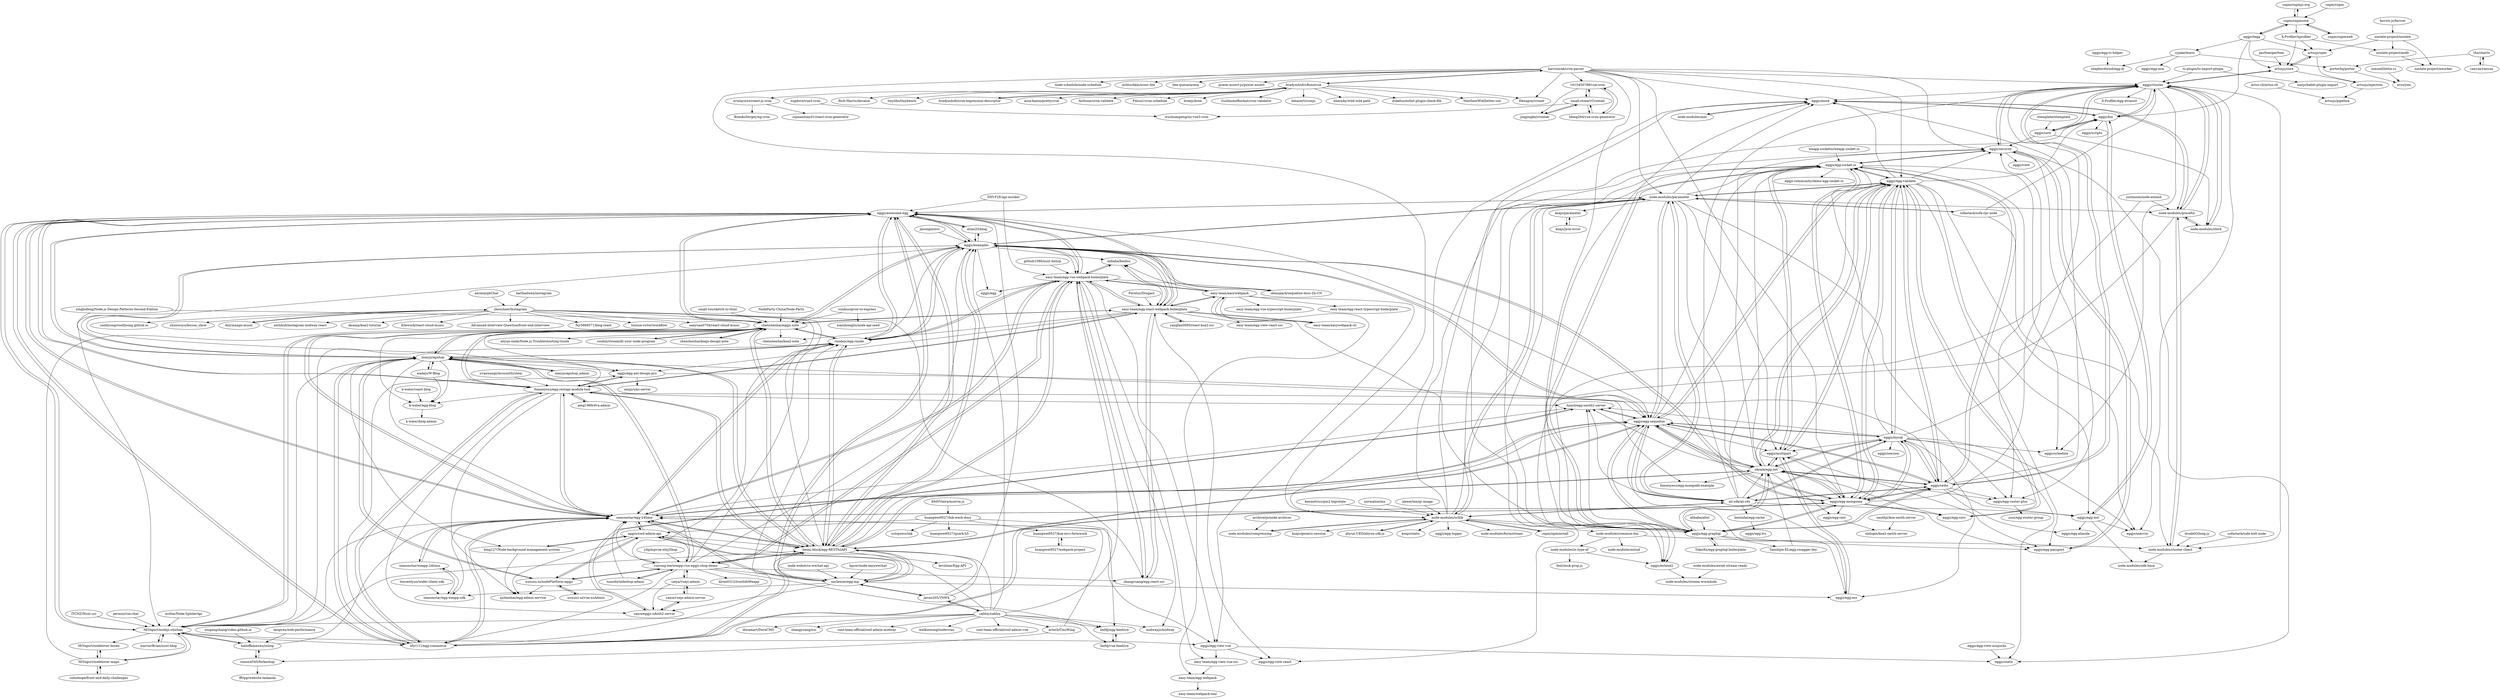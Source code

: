 digraph G {
"cnpm/cnpmjs.org" -> "cnpm/cnpmcore" ["e"=1]
"laoqiren/web-performance" -> "halloffamezwx/zshop" ["e"=1]
"atian25/blog" -> "eggjs/awesome-egg" ["e"=1]
"atian25/blog" -> "eggjs/examples" ["e"=1]
"chenshenhai/koajs-design-note" -> "chenshenhai/eggjs-note" ["e"=1]
"DXY-F2E/api-mocker" -> "easy-team/egg-vue-webpack-boilerplate" ["e"=1]
"DXY-F2E/api-mocker" -> "eggjs/awesome-egg" ["e"=1]
"node-modules/parameter" -> "eggjs/egg-validate"
"node-modules/parameter" -> "eggjs/egg-sequelize"
"node-modules/parameter" -> "eggjs/mock"
"node-modules/parameter" -> "eggjs/multipart"
"node-modules/parameter" -> "ali-sdk/ali-rds"
"node-modules/parameter" -> "koajs/parameter"
"node-modules/parameter" -> "eggjs/egg-socket.io"
"node-modules/parameter" -> "node-modules/graceful"
"node-modules/parameter" -> "eggjs/examples"
"node-modules/parameter" -> "node-modules/urllib"
"node-modules/parameter" -> "okoala/egg-jwt"
"node-modules/parameter" -> "eggjs/awesome-egg"
"node-modules/parameter" -> "eggjs/egg-router-plus"
"node-modules/parameter" -> "eggjs/extend2"
"node-modules/parameter" -> "sofastack/sofa-rpc-node" ["e"=1]
"eggjs/awesome-egg" -> "cnodejs/egg-cnode" ["e"=1]
"eggjs/awesome-egg" -> "eggjs/examples"
"eggjs/awesome-egg" -> "heimi-block/egg-RESTfulAPI"
"eggjs/awesome-egg" -> "sfyr111/egg-commerce"
"eggjs/awesome-egg" -> "easy-team/egg-vue-webpack-boilerplate"
"eggjs/awesome-egg" -> "seasonstar/egg-24time"
"eggjs/awesome-egg" -> "chenshenhai/eggjs-note"
"eggjs/awesome-egg" -> "unclexiao/egg-mp"
"eggjs/awesome-egg" -> "MiYogurt/nodejs-shizhan"
"eggjs/awesome-egg" -> "eggjs/egg-sequelize"
"eggjs/awesome-egg" -> "atian25/blog" ["e"=1]
"eggjs/awesome-egg" -> "inmyjs/apshop"
"eggjs/awesome-egg" -> "fomenyesu/egg-restapi-module-tool"
"eggjs/awesome-egg" -> "easy-team/egg-react-webpack-boilerplate"
"eggjs/awesome-egg" -> "node-modules/parameter"
"MiYogurt/nodejs-shizhan" -> "MiYogurt/nodelover-maps"
"MiYogurt/nodejs-shizhan" -> "chenshenhai/eggjs-note"
"MiYogurt/nodejs-shizhan" -> "eggjs/awesome-egg"
"MiYogurt/nodejs-shizhan" -> "cnodejs/egg-cnode" ["e"=1]
"MiYogurt/nodejs-shizhan" -> "heimi-block/egg-RESTfulAPI"
"MiYogurt/nodejs-shizhan" -> "MiYogurt/nodelover-books"
"MiYogurt/nodejs-shizhan" -> "eggjs/egg-view-vue"
"MiYogurt/nodejs-shizhan" -> "halloffamezwx/zshop"
"MiYogurt/nodejs-shizhan" -> "seasonstar/egg-24time"
"MiYogurt/nodejs-shizhan" -> "warriorBrian/nuxt-blog" ["e"=1]
"MiYogurt/nodejs-shizhan" -> "inmyjs/apshop"
"MiYogurt/nodejs-shizhan" -> "sfyr111/egg-commerce"
"node-modules/urllib" -> "eggjs/mock"
"node-modules/urllib" -> "ali-sdk/ali-rds"
"node-modules/urllib" -> "node-modules/formstream"
"node-modules/urllib" -> "node-modules/parameter"
"node-modules/urllib" -> "node-modules/common-bin"
"node-modules/urllib" -> "cnpm/npminstall" ["e"=1]
"node-modules/urllib" -> "eggjs/egg-graphql"
"node-modules/urllib" -> "koajs/generic-session" ["e"=1]
"node-modules/urllib" -> "node-modules/compressing"
"node-modules/urllib" -> "aliyun-UED/aliyun-sdk-js" ["e"=1]
"node-modules/urllib" -> "koajs/static" ["e"=1]
"node-modules/urllib" -> "eggjs/bin"
"node-modules/urllib" -> "eggjs/egg-logger"
"node-modules/urllib" -> "eggjs/egg-socket.io"
"node-modules/urllib" -> "eggjs/security"
"MiYogurt/nodelover-maps" -> "MiYogurt/nodelover-books"
"MiYogurt/nodelover-maps" -> "MiYogurt/nodejs-shizhan"
"MiYogurt/nodelover-maps" -> "chenshenhai/eggjs-note"
"MiYogurt/nodelover-maps" -> "comehope/front-end-daily-challenges" ["e"=1]
"inmyjs/apshop" -> "inmyjs/apshop_admin"
"inmyjs/apshop" -> "sfyr111/egg-commerce"
"inmyjs/apshop" -> "ruiyong-lee/weapp-vue-eggjs-shop-demo"
"inmyjs/apshop" -> "heimi-block/egg-RESTfulAPI"
"inmyjs/apshop" -> "cnodejs/egg-cnode" ["e"=1]
"inmyjs/apshop" -> "eggjs/examples"
"inmyjs/apshop" -> "k-water/egg-blog"
"inmyjs/apshop" -> "bing127/Node-background-management-system"
"inmyjs/apshop" -> "xuxuxu-ni/nodePlatform-eggjs"
"inmyjs/apshop" -> "wadejs/W-Blog"
"inmyjs/apshop" -> "eggjs/awesome-egg"
"inmyjs/apshop" -> "eggjs/egg-sequelize"
"inmyjs/apshop" -> "seasonstar/egg-24time"
"inmyjs/apshop" -> "eggjs/egg-ant-design-pro"
"inmyjs/apshop" -> "chenshenhai/eggjs-note"
"inmyjs/apshop_admin" -> "inmyjs/apshop"
"normalize/mz" -> "node-modules/urllib" ["e"=1]
"cyjake/leoric" -> "porterhq/porter"
"cyjake/leoric" -> "shepherdwind/egg-di"
"cyjake/leoric" -> "eggjs/egg-orm"
"yllg/mpvue-xbyjShop" -> "ruiyong-lee/weapp-vue-eggjs-shop-demo" ["e"=1]
"Javen205/TNWX" -> "unclexiao/egg-mp" ["e"=1]
"Javen205/TNWX" -> "cabloy/cabloy" ["e"=1]
"Javen205/TNWX" -> "heimi-block/egg-RESTfulAPI" ["e"=1]
"Javen205/TNWX" -> "eggjs/awesome-egg" ["e"=1]
"oauthjs/koa-oauth-server" -> "ubilogix/koa2-oauth-server" ["e"=1]
"xuxuxu-ni/vue-xuAdmin" -> "xuxuxu-ni/nodePlatform-eggjs" ["e"=1]
"Foveluy/Dragact" -> "easy-team/egg-react-webpack-boilerplate" ["e"=1]
"cnodejs/egg-cnode" -> "eggjs/awesome-egg" ["e"=1]
"cnodejs/egg-cnode" -> "eggjs/examples" ["e"=1]
"cnodejs/egg-cnode" -> "easy-team/egg-vue-webpack-boilerplate" ["e"=1]
"cnodejs/egg-cnode" -> "seasonstar/egg-24time" ["e"=1]
"cnodejs/egg-cnode" -> "chenshenhai/eggjs-note" ["e"=1]
"cnodejs/egg-cnode" -> "heimi-block/egg-RESTfulAPI" ["e"=1]
"cnodejs/egg-cnode" -> "inmyjs/apshop" ["e"=1]
"alibaba/alist" -> "eggjs/egg-graphql" ["e"=1]
"sunkuo/grow-to-express" -> "xiaozhongliu/node-api-seed"
"sunkuo/grow-to-express" -> "chenshenhai/eggjs-note"
"zhangyuang/egg-react-ssr" -> "easy-team/egg-react-webpack-boilerplate" ["e"=1]
"zhangyuang/egg-react-ssr" -> "easy-team/egg-vue-webpack-boilerplate" ["e"=1]
"cnpm/cnpm" -> "cnpm/cnpmcore" ["e"=1]
"zhoushaw/Instagram" -> "shunwuyu/lesson_show" ["e"=1]
"zhoushaw/Instagram" -> "dxx/mango-music" ["e"=1]
"zhoushaw/Instagram" -> "anthhub/instagram-midway-react" ["e"=1]
"zhoushaw/Instagram" -> "ikcamp/koa2-tutorial" ["e"=1]
"zhoushaw/Instagram" -> "fi3ework/react-cloud-music"
"zhoushaw/Instagram" -> "heimi-block/egg-RESTfulAPI"
"zhoushaw/Instagram" -> "Advanced-Interview-Question/front-end-interview" ["e"=1]
"zhoushaw/Instagram" -> "chenshenhai/eggjs-note"
"zhoushaw/Instagram" -> "fxy5869571/blog-react" ["e"=1]
"zhoushaw/Instagram" -> "luoxue-victor/workflow" ["e"=1]
"zhoushaw/Instagram" -> "sanyuan0704/react-cloud-music" ["e"=1]
"zhoushaw/Instagram" -> "ruiyong-lee/weapp-vue-eggjs-shop-demo"
"zhoushaw/Instagram" -> "coolliyong/coolliyong.github.io"
"zhoushaw/Instagram" -> "zhangyuang/egg-react-ssr" ["e"=1]
"cabloy/cabloy" -> "Javen205/TNWX" ["e"=1]
"cabloy/cabloy" -> "cool-team-official/cool-admin-midway" ["e"=1]
"cabloy/cabloy" -> "MiYogurt/nodejs-shizhan"
"cabloy/cabloy" -> "Imfdj/egg-beehive"
"cabloy/cabloy" -> "arterli/CmsWing" ["e"=1]
"cabloy/cabloy" -> "apgzs/cool-admin-api"
"cabloy/cabloy" -> "midwayjs/midway" ["e"=1]
"cabloy/cabloy" -> "eggjs/examples"
"cabloy/cabloy" -> "easy-team/egg-vue-webpack-boilerplate"
"cabloy/cabloy" -> "welkinwong/nodercms" ["e"=1]
"cabloy/cabloy" -> "cool-team-official/cool-admin-vue" ["e"=1]
"cabloy/cabloy" -> "doramart/DoraCMS" ["e"=1]
"cabloy/cabloy" -> "Imfdj/vue-beehive"
"cabloy/cabloy" -> "heimi-block/egg-RESTfulAPI"
"cabloy/cabloy" -> "zhangyuang/ssr" ["e"=1]
"Yanshijie-EL/egg-swagger-doc" -> "okoala/egg-jwt" ["e"=1]
"heimi-block/egg-RESTfulAPI" -> "sfyr111/egg-commerce"
"heimi-block/egg-RESTfulAPI" -> "seasonstar/egg-24time"
"heimi-block/egg-RESTfulAPI" -> "eggjs/awesome-egg"
"heimi-block/egg-RESTfulAPI" -> "eggjs/examples"
"heimi-block/egg-RESTfulAPI" -> "fomenyesu/egg-restapi-module-tool"
"heimi-block/egg-RESTfulAPI" -> "eggjs/egg-mongoose"
"heimi-block/egg-RESTfulAPI" -> "cnodejs/egg-cnode" ["e"=1]
"heimi-block/egg-RESTfulAPI" -> "ruiyong-lee/weapp-vue-eggjs-shop-demo"
"heimi-block/egg-RESTfulAPI" -> "chenshenhai/eggjs-note"
"heimi-block/egg-RESTfulAPI" -> "inmyjs/apshop"
"heimi-block/egg-RESTfulAPI" -> "easy-team/egg-vue-webpack-boilerplate"
"heimi-block/egg-RESTfulAPI" -> "okoala/egg-jwt"
"heimi-block/egg-RESTfulAPI" -> "levinhax/Egg-API"
"heimi-block/egg-RESTfulAPI" -> "unclexiao/egg-mp"
"heimi-block/egg-RESTfulAPI" -> "eggjs/egg-sequelize"
"ITCNZ/Nuxt-ssr" -> "MiYogurt/nodejs-shizhan" ["e"=1]
"sofastack/sofa-rpc-node" -> "node-modules/cluster-client" ["e"=1]
"sofastack/sofa-rpc-node" -> "eggjs/cluster" ["e"=1]
"sofastack/sofa-rpc-node" -> "node-modules/parameter" ["e"=1]
"comehope/front-end-daily-challenges" -> "MiYogurt/nodelover-maps" ["e"=1]
"dxx/mango-music" -> "zhoushaw/Instagram" ["e"=1]
"alexeyten/qr-image" -> "node-modules/urllib" ["e"=1]
"xiugangzhang/video.github.io" -> "halloffamezwx/zshop" ["e"=1]
"aermin/ghChat" -> "zhoushaw/Instagram" ["e"=1]
"small-tou/sketch-to-html" -> "chenshenhai/eggjs-note" ["e"=1]
"sofastack/sofa-bolt-node" -> "node-modules/cluster-client" ["e"=1]
"wadejs/W-Blog" -> "k-water/egg-blog"
"wadejs/W-Blog" -> "inmyjs/apshop"
"bing127/Node-background-management-system" -> "xjchenhao/egg-admin-service"
"bing127/Node-background-management-system" -> "apgzs/cool-admin-api"
"xuxuxu-ni/nodePlatform-eggjs" -> "xuxuxu-ni/vue-xuAdmin" ["e"=1]
"xuxuxu-ni/nodePlatform-eggjs" -> "apgzs/cool-admin-api"
"xuxuxu-ni/nodePlatform-eggjs" -> "inmyjs/apshop"
"xuxuxu-ni/nodePlatform-eggjs" -> "ruiyong-lee/weapp-vue-eggjs-shop-demo"
"xuxuxu-ni/nodePlatform-eggjs" -> "xjchenhao/egg-admin-service"
"chenshenhai/eggjs-note" -> "cnodejs/egg-cnode" ["e"=1]
"chenshenhai/eggjs-note" -> "MiYogurt/nodejs-shizhan"
"chenshenhai/eggjs-note" -> "heimi-block/egg-RESTfulAPI"
"chenshenhai/eggjs-note" -> "eggjs/awesome-egg"
"chenshenhai/eggjs-note" -> "fomenyesu/egg-restapi-module-tool"
"chenshenhai/eggjs-note" -> "chenshenhai/koa2-note" ["e"=1]
"chenshenhai/eggjs-note" -> "k-water/egg-blog"
"chenshenhai/eggjs-note" -> "eggjs/examples"
"chenshenhai/eggjs-note" -> "seasonstar/egg-24time"
"chenshenhai/eggjs-note" -> "inmyjs/apshop"
"chenshenhai/eggjs-note" -> "chenshenhai/koajs-design-note" ["e"=1]
"chenshenhai/eggjs-note" -> "eggjs/egg-ant-design-pro"
"chenshenhai/eggjs-note" -> "aliyun-node/Node.js-Troubleshooting-Guide" ["e"=1]
"chenshenhai/eggjs-note" -> "zoubin/streamify-your-node-program" ["e"=1]
"chenshenhai/eggjs-note" -> "easy-team/egg-react-webpack-boilerplate"
"hpyer/node-easywechat" -> "unclexiao/egg-mp" ["e"=1]
"weapp-socketio/weapp.socket.io" -> "eggjs/egg-socket.io" ["e"=1]
"eggjs/tegg" -> "artusjs/core"
"eggjs/tegg" -> "artusjs/spec"
"eggjs/tegg" -> "eggjs/bin"
"eggjs/tegg" -> "cnpm/cnpmcore"
"eggjs/tegg" -> "cyjake/leoric"
"small-stone/vCrontab" -> "1615450788/vue-cron"
"small-stone/vCrontab" -> "jingjingke/crontab"
"small-stone/vCrontab" -> "ldang264/vue-cron-generator"
"small-stone/vCrontab" -> "wuchuanpeng/no-vue3-cron"
"node-modules/is-type-of" -> "eggjs/extend2"
"node-modules/is-type-of" -> "fent/muk-prop.js"
"aermin/vue-chat" -> "MiYogurt/nodejs-shizhan" ["e"=1]
"halloffamezwx/zshop" -> "simon4545/forkeshop"
"halloffamezwx/zshop" -> "MiYogurt/nodejs-shizhan"
"halloffamezwx/zshop" -> "seasonstar/egg-24time"
"xingbofeng/Node.js-Design-Patterns-Second-Edition" -> "MiYogurt/nodejs-shizhan" ["e"=1]
"xingbofeng/Node.js-Design-Patterns-Second-Edition" -> "chenshenhai/eggjs-note" ["e"=1]
"caiya/eggjs-oAuth2-server" -> "Azard/egg-oauth2-server"
"caiya/eggjs-oAuth2-server" -> "caiya/vuejs-admin-server"
"k-water/egg-blog" -> "k-water/blog-admin"
"koajs/json-error" -> "koajs/parameter"
"warriorBrian/nuxt-blog" -> "MiYogurt/nodejs-shizhan" ["e"=1]
"jingjingke/crontab" -> "small-stone/vCrontab"
"k-water/react-blog" -> "k-water/egg-blog"
"1615450788/vue-cron" -> "small-stone/vCrontab"
"1615450788/vue-cron" -> "ldang264/vue-cron-generator"
"1615450788/vue-cron" -> "jingjingke/crontab"
"TokioXx/egg-graphql-boilerplate" -> "eggjs/egg-graphql"
"eggjs/egg-ts-helper" -> "shepherdwind/egg-di"
"sfyr111/egg-commerce" -> "inmyjs/apshop"
"sfyr111/egg-commerce" -> "heimi-block/egg-RESTfulAPI"
"sfyr111/egg-commerce" -> "seasonstar/egg-24time"
"sfyr111/egg-commerce" -> "eggjs/awesome-egg"
"sfyr111/egg-commerce" -> "eggjs/egg-sequelize"
"sfyr111/egg-commerce" -> "fomenyesu/egg-restapi-module-tool"
"sfyr111/egg-commerce" -> "cnodejs/egg-cnode" ["e"=1]
"sfyr111/egg-commerce" -> "eggjs/egg-ant-design-pro"
"unclexiao/egg-mp" -> "seasonstar/egg-24time"
"unclexiao/egg-mp" -> "seasonstar/egg-weapp-sdk"
"unclexiao/egg-mp" -> "apgzs/cool-admin-api"
"unclexiao/egg-mp" -> "eggjs/awesome-egg"
"unclexiao/egg-mp" -> "eggjs/egg-oss"
"unclexiao/egg-mp" -> "caiya/eggjs-oAuth2-server"
"unclexiao/egg-mp" -> "heimi-block/egg-RESTfulAPI"
"unclexiao/egg-mp" -> "Javen205/TNWX" ["e"=1]
"yangfan0095/react-koa2-ssr" -> "easy-team/egg-react-webpack-boilerplate" ["e"=1]
"caiya/vuejs-admin" -> "caiya/vuejs-admin-server"
"caiya/vuejs-admin" -> "caiya/eggjs-oAuth2-server"
"caiya/vuejs-admin" -> "ruiyong-lee/weapp-vue-eggjs-shop-demo"
"MiYogurt/nodelover-books" -> "MiYogurt/nodelover-maps"
"caiya/vuejs-admin-server" -> "caiya/vuejs-admin"
"caiya/vuejs-admin-server" -> "caiya/eggjs-oAuth2-server"
"hexindai/egg-cache" -> "eggjs/egg-lru"
"eggjs/egg-ant-design-pro" -> "eggjs/redis"
"eggjs/egg-ant-design-pro" -> "umijs/umi-server"
"eggjs/egg-ant-design-pro" -> "fomenyesu/egg-restapi-module-tool"
"ldang264/vue-cron-generator" -> "1615450788/vue-cron"
"ldang264/vue-cron-generator" -> "small-stone/vCrontab"
"eggjs/egg-router-plus" -> "zzzs/egg-router-group"
"huangwei9527/webpack-project" -> "huangwei9527/koa-mvc-formwork"
"aliyun-UED/aliyun-sdk-js" -> "node-modules/urllib" ["e"=1]
"huangwei9527/Ink-wash-docs" -> "Imfdj/egg-beehive"
"huangwei9527/Ink-wash-docs" -> "huangwei9527/quark-h5" ["e"=1]
"huangwei9527/Ink-wash-docs" -> "octopress/ink" ["e"=1]
"huangwei9527/Ink-wash-docs" -> "apgzs/cool-admin-api"
"huangwei9527/Ink-wash-docs" -> "huangwei9527/koa-mvc-formwork"
"node-webot/co-wechat-api" -> "unclexiao/egg-mp" ["e"=1]
"apgzs/cool-admin-api" -> "unclexiao/egg-mp"
"apgzs/cool-admin-api" -> "xuxuxu-ni/nodePlatform-eggjs"
"apgzs/cool-admin-api" -> "bing127/Node-background-management-system"
"apgzs/cool-admin-api" -> "heimi-block/egg-RESTfulAPI"
"apgzs/cool-admin-api" -> "seasonstar/egg-24time"
"apgzs/cool-admin-api" -> "xjchenhao/egg-admin-service"
"xrutayisire/react-js-cron" -> "sojinantony01/react-cron-generator"
"xrutayisire/react-js-cron" -> "BzenkoSergey/ng-cron"
"karlhadwen/instagram" -> "zhoushaw/Instagram" ["e"=1]
"xtemplate/xtemplate" -> "eggjs/core" ["e"=1]
"node-modules/cfork" -> "node-modules/graceful"
"node-modules/cfork" -> "eggjs/cluster"
"X-Profiler/xprofiler" -> "noslate-project/andb" ["e"=1]
"X-Profiler/xprofiler" -> "artusjs/spec" ["e"=1]
"X-Profiler/xprofiler" -> "artusjs/core" ["e"=1]
"koajs/parameter" -> "koajs/json-error"
"farrow-js/farrow" -> "noslate-project/noslate" ["e"=1]
"keymetrics/pm2-logrotate" -> "node-modules/urllib" ["e"=1]
"cnpm/cnpmcore" -> "cnpm/cnpmweb"
"cnpm/cnpmcore" -> "eggjs/tegg"
"cnpm/cnpmcore" -> "cnpm/cnpmjs.org" ["e"=1]
"cnpm/cnpmcore" -> "X-Profiler/xprofiler" ["e"=1]
"BMSVieira/moovie.js" -> "huangwei9527/Ink-wash-docs" ["e"=1]
"bradymholt/cron-expression-descriptor" -> "bradymholt/cRonstrue" ["e"=1]
"Imfdj/egg-beehive" -> "Imfdj/vue-beehive"
"justmoon/node-extend" -> "eggjs/extend2"
"justmoon/node-extend" -> "node-modules/graceful"
"Imfdj/vue-beehive" -> "Imfdj/egg-beehive"
"canvax/canvax" -> "thx/chartx"
"porterhq/porter" -> "erzu/yen"
"ali-sdk/ali-rds" -> "eggjs/mysql"
"ali-sdk/ali-rds" -> "eggjs/redis"
"ali-sdk/ali-rds" -> "eggjs/egg-oss"
"ali-sdk/ali-rds" -> "eggjs/egg-sequelize"
"ali-sdk/ali-rds" -> "hexindai/egg-cache"
"ali-sdk/ali-rds" -> "node-modules/parameter"
"ali-sdk/ali-rds" -> "eggjs/cluster"
"ali-sdk/ali-rds" -> "Azard/egg-oauth2-server"
"ali-sdk/ali-rds" -> "eggjs/egg-validate"
"ali-sdk/ali-rds" -> "eggjs/egg-init"
"ali-sdk/ali-rds" -> "node-modules/urllib"
"ali-sdk/ali-rds" -> "okoala/egg-jwt"
"thx/chartx" -> "canvax/canvax"
"thx/chartx" -> "porterhq/porter"
"huangwei9527/koa-mvc-formwork" -> "huangwei9527/webpack-project"
"sugdove/vue3-cron" -> "wuchuanpeng/no-vue3-cron"
"zimond/lottie-rs" -> "erzu/yen"
"zoubin/streamify-your-node-program" -> "chenshenhai/eggjs-note" ["e"=1]
"artusjs/spec" -> "artusjs/core"
"artusjs/spec" -> "artusjs/injection"
"artusjs/core" -> "artusjs/spec"
"artusjs/core" -> "artusjs/injection"
"artusjs/core" -> "eggjs/cluster"
"artusjs/injection" -> "artusjs/pipeline"
"noslate-project/noslate" -> "artusjs/spec"
"noslate-project/noslate" -> "noslate-project/aworker"
"noslate-project/noslate" -> "noslate-project/andb"
"perfsee/perfsee" -> "artusjs/core" ["e"=1]
"cnpm/npminstall" -> "node-modules/urllib" ["e"=1]
"noslate-project/andb" -> "noslate-project/aworker"
"artus-cli/artus-cli" -> "artusjs/pipeline"
"archiverjs/node-archiver" -> "node-modules/compressing" ["e"=1]
"NodeParty-China/Node-Party" -> "chenshenhai/eggjs-note" ["e"=1]
"eggjs/egg-init" -> "eggjs/bin"
"eggjs/egg-init" -> "eggjs/onerror"
"eggjs/egg-init" -> "eggjs/egg-alinode"
"eggjs/egg-init" -> "node-modules/sdk-base"
"arterli/CmsWing" -> "seasonstar/egg-24time" ["e"=1]
"arterli/CmsWing" -> "simon4545/forkeshop" ["e"=1]
"eggjs/mysql" -> "ali-sdk/ali-rds"
"eggjs/mysql" -> "eggjs/egg-sequelize"
"eggjs/mysql" -> "eggjs/redis"
"eggjs/mysql" -> "eggjs/egg-validate"
"eggjs/mysql" -> "eggjs/multipart"
"eggjs/mysql" -> "eggjs/egg-mongoose"
"eggjs/mysql" -> "eggjs/egg-oss"
"eggjs/mysql" -> "okoala/egg-jwt"
"eggjs/mysql" -> "eggjs/cluster"
"eggjs/mysql" -> "eggjs/onerror"
"eggjs/mysql" -> "Azard/egg-oauth2-server"
"eggjs/mysql" -> "eggjs/egg-socket.io"
"eggjs/mysql" -> "eggjs/static"
"eggjs/mysql" -> "eggjs/schedule"
"eggjs/mysql" -> "eggjs/session"
"bradymholt/cRonstrue" -> "harrisiirak/cron-parser"
"bradymholt/cRonstrue" -> "bradymholt/cron-expression-descriptor" ["e"=1]
"bradymholt/cRonstrue" -> "azza-bazoo/prettycron"
"bradymholt/cRonstrue" -> "Airfooox/cron-validate"
"bradymholt/cRonstrue" -> "Hexagon/croner" ["e"=1]
"bradymholt/cRonstrue" -> "xrutayisire/react-js-cron"
"bradymholt/cRonstrue" -> "P4sca1/cron-schedule"
"bradymholt/cRonstrue" -> "breejs/bree" ["e"=1]
"bradymholt/cRonstrue" -> "GuillaumeRochat/cron-validator"
"bradymholt/cRonstrue" -> "datasert/cronjs"
"bradymholt/cRonstrue" -> "ehmicky/wild-wild-path" ["e"=1]
"bradymholt/cRonstrue" -> "dukeluo/eslint-plugin-check-file" ["e"=1]
"bradymholt/cRonstrue" -> "MatthewWid/better-sse" ["e"=1]
"bradymholt/cRonstrue" -> "Rich-Harris/devalue" ["e"=1]
"bradymholt/cRonstrue" -> "tinylibs/tinybench" ["e"=1]
"eggjs/cluster" -> "node-modules/graceful"
"eggjs/cluster" -> "eggjs/security"
"eggjs/cluster" -> "eggjs/schedule"
"eggjs/cluster" -> "eggjs/core"
"eggjs/cluster" -> "node-modules/cfork"
"eggjs/cluster" -> "eggjs/onerror"
"eggjs/cluster" -> "eggjs/bin"
"eggjs/cluster" -> "eggjs/mock"
"eggjs/cluster" -> "eggjs/redis"
"eggjs/cluster" -> "X-Profiler/egg-xtransit"
"eggjs/cluster" -> "node-modules/cluster-client"
"eggjs/cluster" -> "artusjs/core"
"eggjs/egg-view-nunjucks" -> "eggjs/static"
"cnpm/cnpmweb" -> "cnpm/cnpmcore"
"eggjs/core" -> "eggjs/cluster"
"eggjs/core" -> "eggjs/bin"
"eggjs/core" -> "node-modules/cfork"
"eggjs/core" -> "eggjs/security"
"eggjs/security" -> "eggjs/cluster"
"eggjs/security" -> "eggjs/egg-passport"
"eggjs/security" -> "eggjs/static"
"eggjs/security" -> "eggjs/egg-socket.io"
"eggjs/security" -> "eggjs/view"
"eggjs/security" -> "eggjs/egg-router-plus"
"eggjs/egg-oss" -> "eggjs/multipart"
"eggjs/egg-validate" -> "node-modules/parameter"
"eggjs/egg-validate" -> "eggjs/egg-socket.io"
"eggjs/egg-validate" -> "eggjs/egg-mongoose"
"eggjs/egg-validate" -> "eggjs/egg-cors"
"eggjs/egg-validate" -> "okoala/egg-jwt"
"eggjs/egg-validate" -> "eggjs/egg-passport"
"eggjs/egg-validate" -> "eggjs/redis"
"eggjs/egg-validate" -> "eggjs/egg-sequelize"
"eggjs/egg-validate" -> "eggjs/mysql"
"eggjs/egg-validate" -> "eggjs/multipart"
"eggjs/egg-validate" -> "eggjs/onerror"
"eggjs/egg-validate" -> "eggjs/egg-init"
"eggjs/egg-validate" -> "eggjs/bin"
"eggjs/egg-validate" -> "eggjs/mock"
"eggjs/egg-validate" -> "eggjs/security"
"eggjs/multipart" -> "eggjs/egg-oss"
"eggjs/multipart" -> "eggjs/egg-socket.io"
"eggjs/multipart" -> "eggjs/egg-validate"
"eggjs/multipart" -> "okoala/egg-jwt"
"eggjs/multipart" -> "eggjs/egg-passport"
"okoala/egg-jwt" -> "eggjs/redis"
"okoala/egg-jwt" -> "eggjs/egg-mongoose"
"okoala/egg-jwt" -> "eggjs/egg-validate"
"okoala/egg-jwt" -> "eggjs/egg-sequelize"
"okoala/egg-jwt" -> "eggjs/multipart"
"okoala/egg-jwt" -> "eggjs/egg-cors"
"okoala/egg-jwt" -> "eggjs/egg-graphql"
"okoala/egg-jwt" -> "eggjs/egg-router-plus"
"okoala/egg-jwt" -> "eggjs/mysql"
"okoala/egg-jwt" -> "fomenyesu/egg-mongodb-example"
"okoala/egg-jwt" -> "eggjs/egg-rest"
"okoala/egg-jwt" -> "heimi-block/egg-RESTfulAPI"
"okoala/egg-jwt" -> "eggjs/security"
"okoala/egg-jwt" -> "Azard/egg-oauth2-server"
"okoala/egg-jwt" -> "eggjs/egg-socket.io"
"eggjs/mock" -> "node-modules/mm"
"eggjs/mock" -> "eggjs/bin"
"eggjs/mock" -> "node-modules/graceful"
"eggjs/mock" -> "eggjs/extend2"
"eggjs/egg-cors" -> "eggjs/egg-validate"
"node-modules/common-bin" -> "node-modules/autod"
"node-modules/common-bin" -> "node-modules/cluster-client"
"node-modules/common-bin" -> "node-modules/is-type-of"
"node-modules/mm" -> "eggjs/mock"
"eggjs/bin" -> "eggjs/mock"
"eggjs/bin" -> "eggjs/egg-init"
"eggjs/bin" -> "eggjs/scripts"
"eggjs/bin" -> "eggjs/core"
"eggjs/bin" -> "eggjs/cluster"
"eggjs/egg-rest" -> "ubilogix/koa2-oauth-server"
"eggjs/egg-passport" -> "eggjs/security"
"eggjs/examples" -> "easy-team/egg-vue-webpack-boilerplate"
"eggjs/examples" -> "eggjs/awesome-egg"
"eggjs/examples" -> "cnodejs/egg-cnode" ["e"=1]
"eggjs/examples" -> "heimi-block/egg-RESTfulAPI"
"eggjs/examples" -> "eggjs/egg" ["e"=1]
"eggjs/examples" -> "demopark/sequelize-docs-Zh-CN" ["e"=1]
"eggjs/examples" -> "eggjs/egg-sequelize"
"eggjs/examples" -> "alibaba/beidou" ["e"=1]
"eggjs/examples" -> "eggjs/egg-mongoose"
"eggjs/examples" -> "easy-team/egg-react-webpack-boilerplate"
"eggjs/examples" -> "inmyjs/apshop"
"eggjs/examples" -> "node-modules/parameter"
"eggjs/examples" -> "chenshenhai/koa2-note" ["e"=1]
"eggjs/examples" -> "atian25/blog" ["e"=1]
"eggjs/examples" -> "chenshenhai/eggjs-note"
"jasongin/nvs" -> "eggjs/examples" ["e"=1]
"harrisiirak/cron-parser" -> "bradymholt/cRonstrue"
"harrisiirak/cron-parser" -> "node-modules/parameter"
"harrisiirak/cron-parser" -> "eggjs/egg-validate"
"harrisiirak/cron-parser" -> "node-schedule/node-schedule" ["e"=1]
"harrisiirak/cron-parser" -> "Hexagon/croner" ["e"=1]
"harrisiirak/cron-parser" -> "eggjs/egg-mongoose"
"harrisiirak/cron-parser" -> "ashtuchkin/iconv-lite" ["e"=1]
"harrisiirak/cron-parser" -> "eggjs/mock"
"harrisiirak/cron-parser" -> "bee-queue/arena" ["e"=1]
"harrisiirak/cron-parser" -> "node-modules/urllib"
"harrisiirak/cron-parser" -> "eggjs/egg-graphql"
"harrisiirak/cron-parser" -> "eggjs/security"
"harrisiirak/cron-parser" -> "eggjs/cluster"
"harrisiirak/cron-parser" -> "1615450788/vue-cron"
"harrisiirak/cron-parser" -> "power-assert-js/power-assert" ["e"=1]
"eggjs/egg-sequelize" -> "eggjs/mysql"
"eggjs/egg-sequelize" -> "eggjs/redis"
"eggjs/egg-sequelize" -> "eggjs/egg-graphql"
"eggjs/egg-sequelize" -> "okoala/egg-jwt"
"eggjs/egg-sequelize" -> "eggjs/egg-mongoose"
"eggjs/egg-sequelize" -> "eggjs/egg-validate"
"eggjs/egg-sequelize" -> "Azard/egg-oauth2-server"
"eggjs/egg-sequelize" -> "seasonstar/egg-24time"
"eggjs/egg-sequelize" -> "eggjs/multipart"
"eggjs/egg-sequelize" -> "ali-sdk/ali-rds"
"eggjs/egg-sequelize" -> "node-modules/parameter"
"eggjs/egg-sequelize" -> "eggjs/examples"
"eggjs/egg-sequelize" -> "sfyr111/egg-commerce"
"eggjs/egg-sequelize" -> "eggjs/egg-oss"
"eggjs/egg-sequelize" -> "eggjs/egg-socket.io"
"simon4545/forkeshop" -> "halloffamezwx/zshop"
"simon4545/forkeshop" -> "ffttpp/website-lankaola" ["e"=1]
"yvanwangl/AccountSystem" -> "fomenyesu/egg-restapi-module-tool" ["e"=1]
"node-modules/compressing" -> "node-modules/urllib"
"eggjs/egg-view-vue" -> "eggjs/static"
"eggjs/egg-view-vue" -> "easy-team/egg-view-vue-ssr"
"eggjs/egg-view-vue" -> "eggjs/egg-view-react"
"tencentyun/wafer-client-sdk" -> "seasonstar/egg-weapp-sdk" ["e"=1]
"node-modules/cluster-client" -> "node-modules/sdk-base"
"node-modules/cluster-client" -> "node-modules/graceful"
"eggjs/egg-graphql" -> "TokioXx/egg-graphql-boilerplate"
"eggjs/egg-graphql" -> "eggjs/egg-sequelize"
"eggjs/egg-graphql" -> "eggjs/redis"
"eggjs/egg-graphql" -> "okoala/egg-jwt"
"eggjs/egg-graphql" -> "eggjs/egg-socket.io"
"eggjs/egg-graphql" -> "eggjs/egg-mongoose"
"eggjs/egg-graphql" -> "eggjs/egg-passport"
"eggjs/egg-graphql" -> "eggjs/mock"
"eggjs/egg-graphql" -> "Azard/egg-oauth2-server"
"eggjs/egg-graphql" -> "Yanshijie-EL/egg-swagger-doc" ["e"=1]
"pmg1989/dva-admin" -> "fomenyesu/egg-restapi-module-tool" ["e"=1]
"easy-team/egg-vue-webpack-boilerplate" -> "eggjs/examples"
"easy-team/egg-vue-webpack-boilerplate" -> "eggjs/awesome-egg"
"easy-team/egg-vue-webpack-boilerplate" -> "cnodejs/egg-cnode" ["e"=1]
"easy-team/egg-vue-webpack-boilerplate" -> "easy-team/easywebpack"
"easy-team/egg-vue-webpack-boilerplate" -> "easy-team/egg-react-webpack-boilerplate"
"easy-team/egg-vue-webpack-boilerplate" -> "heimi-block/egg-RESTfulAPI"
"easy-team/egg-vue-webpack-boilerplate" -> "eggjs/egg-view-vue"
"easy-team/egg-vue-webpack-boilerplate" -> "alibaba/beidou" ["e"=1]
"easy-team/egg-vue-webpack-boilerplate" -> "zhangyuang/egg-react-ssr" ["e"=1]
"easy-team/egg-vue-webpack-boilerplate" -> "eggjs/egg" ["e"=1]
"easy-team/egg-vue-webpack-boilerplate" -> "seasonstar/egg-24time"
"easy-team/egg-vue-webpack-boilerplate" -> "easy-team/egg-view-vue-ssr"
"easy-team/egg-vue-webpack-boilerplate" -> "ruiyong-lee/weapp-vue-eggjs-shop-demo"
"easy-team/egg-vue-webpack-boilerplate" -> "midwayjs/midway" ["e"=1]
"easy-team/egg-vue-webpack-boilerplate" -> "demopark/sequelize-docs-Zh-CN" ["e"=1]
"seasonstar/egg-24time" -> "seasonstar/weapp-24time"
"seasonstar/egg-24time" -> "seasonstar/egg-weapp-sdk"
"seasonstar/egg-24time" -> "heimi-block/egg-RESTfulAPI"
"seasonstar/egg-24time" -> "sfyr111/egg-commerce"
"seasonstar/egg-24time" -> "unclexiao/egg-mp"
"seasonstar/egg-24time" -> "cnodejs/egg-cnode" ["e"=1]
"seasonstar/egg-24time" -> "eggjs/awesome-egg"
"seasonstar/egg-24time" -> "eggjs/egg-sequelize"
"seasonstar/egg-24time" -> "Azard/egg-oauth2-server"
"seasonstar/egg-24time" -> "eggjs/egg-view-vue"
"seasonstar/egg-24time" -> "fomenyesu/egg-restapi-module-tool"
"seasonstar/egg-24time" -> "easy-team/egg-vue-webpack-boilerplate"
"seasonstar/egg-24time" -> "apgzs/cool-admin-api"
"seasonstar/egg-24time" -> "eggjs/egg-mongoose"
"seasonstar/egg-24time" -> "chenshenhai/eggjs-note"
"seasonstar/weapp-24time" -> "seasonstar/egg-weapp-sdk"
"seasonstar/weapp-24time" -> "seasonstar/egg-24time"
"eggjs/egg-socket.io" -> "eggjs/egg-validate"
"eggjs/egg-socket.io" -> "eggjs/security"
"eggjs/egg-socket.io" -> "eggjs/multipart"
"eggjs/egg-socket.io" -> "eggjs/egg-mongoose"
"eggjs/egg-socket.io" -> "eggjs/egg-graphql"
"eggjs/egg-socket.io" -> "eggjs/schedule"
"eggjs/egg-socket.io" -> "eggjs/egg-router-plus"
"eggjs/egg-socket.io" -> "eggjs/redis"
"eggjs/egg-socket.io" -> "eggjs-community/demo-egg-socket.io"
"eggjs/egg-socket.io" -> "eggjs/egg-view-react"
"eggjs/redis" -> "okoala/egg-jwt"
"eggjs/redis" -> "eggjs/mysql"
"eggjs/redis" -> "eggjs/egg-sequelize"
"eggjs/redis" -> "eggjs/egg-mongoose"
"eggjs/redis" -> "eggjs/egg-validate"
"eggjs/redis" -> "eggjs/egg-graphql"
"eggjs/redis" -> "ali-sdk/ali-rds"
"eggjs/redis" -> "eggjs/cluster"
"eggjs/redis" -> "eggjs/egg-init"
"eggjs/redis" -> "eggjs/egg-router-plus"
"eggjs/redis" -> "eggjs/egg-socket.io"
"eggjs/redis" -> "eggjs/egg-alinode"
"eggjs/redis" -> "eggjs/mock"
"eggjs/egg-mongoose" -> "eggjs/egg-validate"
"eggjs/egg-mongoose" -> "okoala/egg-jwt"
"eggjs/egg-mongoose" -> "eggjs/redis"
"eggjs/egg-mongoose" -> "eggjs/egg-sequelize"
"eggjs/egg-mongoose" -> "heimi-block/egg-RESTfulAPI"
"eggjs/egg-mongoose" -> "eggjs/egg-socket.io"
"eggjs/egg-mongoose" -> "eggjs/mysql"
"eggjs/egg-mongoose" -> "eggjs/egg-passport"
"eggjs/egg-mongoose" -> "eggjs/security"
"eggjs/egg-mongoose" -> "eggjs/egg-cors"
"eggjs/egg-mongoose" -> "eggjs/egg-rest"
"eggjs/egg-mongoose" -> "eggjs/egg-graphql"
"eggjs/egg-mongoose" -> "eggjs/examples"
"eggjs/egg-mongoose" -> "seasonstar/egg-24time"
"eggjs/egg-mongoose" -> "eggjs/multipart"
"easy-team/easywebpack" -> "easy-team/easywebpack-cli"
"easy-team/easywebpack" -> "easy-team/egg-vue-webpack-boilerplate"
"easy-team/easywebpack" -> "easy-team/egg-react-webpack-boilerplate"
"easy-team/easywebpack" -> "easy-team/egg-react-typescript-boilerplate"
"easy-team/easywebpack" -> "easy-team/egg-webpack"
"easy-team/easywebpack" -> "alibaba/beidou" ["e"=1]
"easy-team/easywebpack" -> "eggjs/egg-view-vue"
"easy-team/easywebpack" -> "easy-team/egg-vue-typescript-boilerplate"
"Azard/egg-oauth2-server" -> "caiya/eggjs-oAuth2-server"
"Azard/egg-oauth2-server" -> "eggjs/egg-sequelize"
"dcodeIO/long.js" -> "node-modules/cluster-client" ["e"=1]
"easy-team/egg-view-vue-ssr" -> "easy-team/egg-webpack"
"seasonstar/egg-weapp-sdk" -> "seasonstar/weapp-24time"
"easy-team/egg-webpack" -> "easy-team/webpack-tool"
"node-modules/await-stream-ready" -> "node-modules/stream-wormhole"
"eggjs/extend2" -> "node-modules/stream-wormhole"
"demopark/sequelize-docs-Zh-CN" -> "eggjs/examples" ["e"=1]
"github1586/nuxt-bnhcp" -> "easy-team/egg-vue-webpack-boilerplate" ["e"=1]
"alibaba/beidou" -> "easy-team/egg-react-webpack-boilerplate" ["e"=1]
"alibaba/beidou" -> "easy-team/egg-vue-webpack-boilerplate" ["e"=1]
"ecitlm/Node-SpliderApi" -> "MiYogurt/nodejs-shizhan" ["e"=1]
"ruiyong-lee/weapp-vue-eggjs-shop-demo" -> "inmyjs/apshop"
"ruiyong-lee/weapp-vue-eggjs-shop-demo" -> "heimi-block/egg-RESTfulAPI"
"ruiyong-lee/weapp-vue-eggjs-shop-demo" -> "easy-team/egg-vue-webpack-boilerplate"
"ruiyong-lee/weapp-vue-eggjs-shop-demo" -> "seasonstar/egg-24time"
"ruiyong-lee/weapp-vue-eggjs-shop-demo" -> "xuxuxu-ni/nodePlatform-eggjs"
"ruiyong-lee/weapp-vue-eggjs-shop-demo" -> "unclexiao/egg-mp"
"ruiyong-lee/weapp-vue-eggjs-shop-demo" -> "cnodejs/egg-cnode" ["e"=1]
"ruiyong-lee/weapp-vue-eggjs-shop-demo" -> "apgzs/cool-admin-api"
"ruiyong-lee/weapp-vue-eggjs-shop-demo" -> "caiya/vuejs-admin"
"ruiyong-lee/weapp-vue-eggjs-shop-demo" -> "sfyr111/egg-commerce"
"ruiyong-lee/weapp-vue-eggjs-shop-demo" -> "eggjs/examples"
"ruiyong-lee/weapp-vue-eggjs-shop-demo" -> "Imfdj/egg-beehive"
"ruiyong-lee/weapp-vue-eggjs-shop-demo" -> "tumobi/nideshop-admin" ["e"=1]
"ruiyong-lee/weapp-vue-eggjs-shop-demo" -> "klren0312/ironInfoWeapp" ["e"=1]
"ruiyong-lee/weapp-vue-eggjs-shop-demo" -> "zhangyuang/egg-react-ssr" ["e"=1]
"ts-plugin/ts-import-plugin" -> "umijs/babel-plugin-import" ["e"=1]
"ts-plugin/ts-import-plugin" -> "eggjs/cluster"
"easy-team/egg-react-webpack-boilerplate" -> "zhangyuang/egg-react-ssr" ["e"=1]
"easy-team/egg-react-webpack-boilerplate" -> "easy-team/easywebpack"
"easy-team/egg-react-webpack-boilerplate" -> "easy-team/egg-vue-webpack-boilerplate"
"easy-team/egg-react-webpack-boilerplate" -> "alibaba/beidou" ["e"=1]
"easy-team/egg-react-webpack-boilerplate" -> "easy-team/easywebpack-cli"
"easy-team/egg-react-webpack-boilerplate" -> "fomenyesu/egg-restapi-module-tool"
"easy-team/egg-react-webpack-boilerplate" -> "cnodejs/egg-cnode" ["e"=1]
"easy-team/egg-react-webpack-boilerplate" -> "yangfan0095/react-koa2-ssr" ["e"=1]
"easy-team/egg-react-webpack-boilerplate" -> "eggjs/egg-view-react"
"easy-team/egg-react-webpack-boilerplate" -> "eggjs/examples"
"easy-team/egg-react-webpack-boilerplate" -> "eggjs/awesome-egg"
"easy-team/egg-react-webpack-boilerplate" -> "eggjs/egg-ant-design-pro"
"easy-team/egg-react-webpack-boilerplate" -> "easy-team/egg-view-react-ssr"
"easy-team/egg-react-webpack-boilerplate" -> "chenshenhai/eggjs-note"
"easy-team/egg-react-webpack-boilerplate" -> "eggjs/egg-graphql"
"fomenyesu/egg-restapi-module-tool" -> "heimi-block/egg-RESTfulAPI"
"fomenyesu/egg-restapi-module-tool" -> "chenshenhai/eggjs-note"
"fomenyesu/egg-restapi-module-tool" -> "easy-team/egg-react-webpack-boilerplate"
"fomenyesu/egg-restapi-module-tool" -> "sfyr111/egg-commerce"
"fomenyesu/egg-restapi-module-tool" -> "k-water/egg-blog"
"fomenyesu/egg-restapi-module-tool" -> "xjchenhao/egg-admin-service"
"fomenyesu/egg-restapi-module-tool" -> "pmg1989/dva-admin" ["e"=1]
"fomenyesu/egg-restapi-module-tool" -> "seasonstar/egg-24time"
"fomenyesu/egg-restapi-module-tool" -> "eggjs/egg-ant-design-pro"
"fomenyesu/egg-restapi-module-tool" -> "fomenyesu/egg-mongodb-example"
"fomenyesu/egg-restapi-module-tool" -> "eggjs/examples"
"fomenyesu/egg-restapi-module-tool" -> "Azard/egg-oauth2-server"
"fomenyesu/egg-restapi-module-tool" -> "eggjs/awesome-egg"
"fomenyesu/egg-restapi-module-tool" -> "caiya/eggjs-oAuth2-server"
"tumobi/nideshop-admin" -> "ruiyong-lee/weapp-vue-eggjs-shop-demo" ["e"=1]
"tumobi/nideshop-admin" -> "seasonstar/egg-24time" ["e"=1]
"node-modules/graceful" -> "node-modules/cfork"
"node-modules/graceful" -> "eggjs/cluster"
"node-modules/graceful" -> "eggjs/mock"
"node-modules/graceful" -> "eggjs/extend2"
"node-modules/graceful" -> "node-modules/cluster-client"
"easy-team/easywebpack-cli" -> "easy-team/easywebpack"
"cnpm/cnpmjs.org" ["l"="-4.235,-33.118", "c"=30]
"cnpm/cnpmcore" ["l"="-8.048,-36.337"]
"laoqiren/web-performance" ["l"="-8.057,-34.885", "c"=48]
"halloffamezwx/zshop" ["l"="-8.063,-35.98"]
"atian25/blog" ["l"="-8.105,-34.789", "c"=48]
"eggjs/awesome-egg" ["l"="-8.027,-36.075"]
"eggjs/examples" ["l"="-8.003,-36.08"]
"chenshenhai/koajs-design-note" ["l"="-7.996,-34.878", "c"=48]
"chenshenhai/eggjs-note" ["l"="-8.064,-36.051"]
"DXY-F2E/api-mocker" ["l"="-8.113,-34.893", "c"=48]
"easy-team/egg-vue-webpack-boilerplate" ["l"="-8.053,-36.077"]
"node-modules/parameter" ["l"="-7.935,-36.126"]
"eggjs/egg-validate" ["l"="-7.96,-36.147"]
"eggjs/egg-sequelize" ["l"="-7.987,-36.104"]
"eggjs/mock" ["l"="-7.931,-36.179"]
"eggjs/multipart" ["l"="-7.962,-36.13"]
"ali-sdk/ali-rds" ["l"="-7.946,-36.139"]
"koajs/parameter" ["l"="-7.863,-36.1"]
"eggjs/egg-socket.io" ["l"="-7.98,-36.156"]
"node-modules/graceful" ["l"="-7.915,-36.205"]
"node-modules/urllib" ["l"="-7.907,-36.168"]
"okoala/egg-jwt" ["l"="-7.962,-36.116"]
"eggjs/egg-router-plus" ["l"="-7.928,-36.149"]
"eggjs/extend2" ["l"="-7.88,-36.202"]
"sofastack/sofa-rpc-node" ["l"="-8.045,-35.096", "c"=48]
"cnodejs/egg-cnode" ["l"="-8.142,-34.919", "c"=48]
"heimi-block/egg-RESTfulAPI" ["l"="-8.016,-36.06"]
"sfyr111/egg-commerce" ["l"="-8.038,-36.06"]
"seasonstar/egg-24time" ["l"="-8.009,-36.05"]
"unclexiao/egg-mp" ["l"="-7.987,-36.047"]
"MiYogurt/nodejs-shizhan" ["l"="-8.063,-36.029"]
"inmyjs/apshop" ["l"="-8.038,-36.035"]
"fomenyesu/egg-restapi-module-tool" ["l"="-8.033,-36.05"]
"easy-team/egg-react-webpack-boilerplate" ["l"="-8.07,-36.092"]
"MiYogurt/nodelover-maps" ["l"="-8.114,-36.008"]
"MiYogurt/nodelover-books" ["l"="-8.116,-35.989"]
"eggjs/egg-view-vue" ["l"="-8.064,-36.108"]
"warriorBrian/nuxt-blog" ["l"="-6.829,-35.797", "c"=790]
"node-modules/formstream" ["l"="-7.86,-36.187"]
"node-modules/common-bin" ["l"="-7.874,-36.247"]
"cnpm/npminstall" ["l"="-4.792,-33.239", "c"=30]
"eggjs/egg-graphql" ["l"="-7.979,-36.132"]
"koajs/generic-session" ["l"="-1.54,-34.907", "c"=1259]
"node-modules/compressing" ["l"="-7.844,-36.163"]
"aliyun-UED/aliyun-sdk-js" ["l"="-4.551,-33.589", "c"=30]
"koajs/static" ["l"="-1.534,-34.938", "c"=1259]
"eggjs/bin" ["l"="-7.969,-36.212"]
"eggjs/egg-logger" ["l"="-7.834,-36.191"]
"eggjs/security" ["l"="-7.958,-36.171"]
"comehope/front-end-daily-challenges" ["l"="-7.814,-34.923", "c"=48]
"inmyjs/apshop_admin" ["l"="-8.057,-36.008"]
"ruiyong-lee/weapp-vue-eggjs-shop-demo" ["l"="-8.011,-36.026"]
"k-water/egg-blog" ["l"="-8.084,-36.01"]
"bing127/Node-background-management-system" ["l"="-8.013,-35.98"]
"xuxuxu-ni/nodePlatform-eggjs" ["l"="-8.027,-36.002"]
"wadejs/W-Blog" ["l"="-8.072,-35.997"]
"eggjs/egg-ant-design-pro" ["l"="-8.077,-36.068"]
"normalize/mz" ["l"="-1.193,-35.876", "c"=498]
"cyjake/leoric" ["l"="-8.053,-36.394"]
"porterhq/porter" ["l"="-8.091,-36.433"]
"shepherdwind/egg-di" ["l"="-8.047,-36.429"]
"eggjs/egg-orm" ["l"="-8.037,-36.411"]
"yllg/mpvue-xbyjShop" ["l"="-4.46,-35.587", "c"=694]
"Javen205/TNWX" ["l"="-7.436,-35.248", "c"=48]
"cabloy/cabloy" ["l"="-7.98,-36.002"]
"oauthjs/koa-oauth-server" ["l"="1.129,-35.521", "c"=1882]
"ubilogix/koa2-oauth-server" ["l"="-7.897,-36.074"]
"xuxuxu-ni/vue-xuAdmin" ["l"="-54.776,-13.496", "c"=219]
"Foveluy/Dragact" ["l"="-4.222,-32.752", "c"=30]
"alibaba/alist" ["l"="-4.191,-32.726", "c"=30]
"sunkuo/grow-to-express" ["l"="-8.182,-36.049"]
"xiaozhongliu/node-api-seed" ["l"="-8.226,-36.044"]
"zhangyuang/egg-react-ssr" ["l"="-7.947,-34.904", "c"=48]
"cnpm/cnpm" ["l"="-4.253,-33.143", "c"=30]
"zhoushaw/Instagram" ["l"="-8.111,-36.034"]
"shunwuyu/lesson_show" ["l"="-2.906,-35.244", "c"=596]
"dxx/mango-music" ["l"="-4.597,-35.512", "c"=694]
"anthhub/instagram-midway-react" ["l"="-7.748,-35.376", "c"=48]
"ikcamp/koa2-tutorial" ["l"="-8.082,-34.857", "c"=48]
"fi3ework/react-cloud-music" ["l"="-8.17,-36.005"]
"Advanced-Interview-Question/front-end-interview" ["l"="-7.789,-34.747", "c"=48]
"fxy5869571/blog-react" ["l"="-7.068,-36.025", "c"=790]
"luoxue-victor/workflow" ["l"="-7.817,-34.809", "c"=48]
"sanyuan0704/react-cloud-music" ["l"="-7.67,-34.687", "c"=48]
"coolliyong/coolliyong.github.io" ["l"="-8.155,-36.027"]
"cool-team-official/cool-admin-midway" ["l"="50.665,2.811", "c"=85]
"Imfdj/egg-beehive" ["l"="-7.973,-35.96"]
"arterli/CmsWing" ["l"="-8.303,-35.025", "c"=48]
"apgzs/cool-admin-api" ["l"="-8.004,-36.004"]
"midwayjs/midway" ["l"="-4.014,-32.888", "c"=30]
"welkinwong/nodercms" ["l"="-8.245,-35.029", "c"=48]
"cool-team-official/cool-admin-vue" ["l"="-3.376,-35.788", "c"=246]
"doramart/DoraCMS" ["l"="-8.241,-34.951", "c"=48]
"Imfdj/vue-beehive" ["l"="-7.945,-35.953"]
"zhangyuang/ssr" ["l"="-3.954,-32.769", "c"=30]
"Yanshijie-EL/egg-swagger-doc" ["l"="-1.247,-35.129", "c"=1259]
"eggjs/egg-mongoose" ["l"="-7.977,-36.116"]
"levinhax/Egg-API" ["l"="-8.041,-36.014"]
"ITCNZ/Nuxt-ssr" ["l"="-6.81,-35.788", "c"=790]
"node-modules/cluster-client" ["l"="-7.911,-36.233"]
"eggjs/cluster" ["l"="-7.951,-36.203"]
"alexeyten/qr-image" ["l"="-4.185,-33.671", "c"=30]
"xiugangzhang/video.github.io" ["l"="2.059,10.29", "c"=138]
"aermin/ghChat" ["l"="-5.922,-34.34", "c"=195]
"small-tou/sketch-to-html" ["l"="21.766,-24.302", "c"=226]
"sofastack/sofa-bolt-node" ["l"="-8.052,-35.14", "c"=48]
"xjchenhao/egg-admin-service" ["l"="-8.031,-35.986"]
"chenshenhai/koa2-note" ["l"="-8.024,-34.782", "c"=48]
"aliyun-node/Node.js-Troubleshooting-Guide" ["l"="-8.03,-34.903", "c"=48]
"zoubin/streamify-your-node-program" ["l"="-8.188,-34.912", "c"=48]
"hpyer/node-easywechat" ["l"="-4.661,-33.867", "c"=30]
"weapp-socketio/weapp.socket.io" ["l"="-4.165,-35.808", "c"=694]
"eggjs/tegg" ["l"="-8.014,-36.313"]
"artusjs/core" ["l"="-7.973,-36.28"]
"artusjs/spec" ["l"="-7.977,-36.32"]
"small-stone/vCrontab" ["l"="-7.728,-36.066"]
"1615450788/vue-cron" ["l"="-7.766,-36.085"]
"jingjingke/crontab" ["l"="-7.728,-36.084"]
"ldang264/vue-cron-generator" ["l"="-7.751,-36.065"]
"wuchuanpeng/no-vue3-cron" ["l"="-7.693,-36.05"]
"node-modules/is-type-of" ["l"="-7.843,-36.245"]
"fent/muk-prop.js" ["l"="-7.82,-36.263"]
"aermin/vue-chat" ["l"="-5.86,-34.375", "c"=195]
"simon4545/forkeshop" ["l"="-8.072,-35.943"]
"xingbofeng/Node.js-Design-Patterns-Second-Edition" ["l"="-8.137,-34.889", "c"=48]
"caiya/eggjs-oAuth2-server" ["l"="-7.951,-36.047"]
"Azard/egg-oauth2-server" ["l"="-7.969,-36.088"]
"caiya/vuejs-admin-server" ["l"="-7.918,-36.026"]
"k-water/blog-admin" ["l"="-8.095,-35.982"]
"koajs/json-error" ["l"="-7.836,-36.089"]
"k-water/react-blog" ["l"="-8.129,-35.96"]
"TokioXx/egg-graphql-boilerplate" ["l"="-8.017,-36.156"]
"eggjs/egg-ts-helper" ["l"="-8.041,-36.458"]
"seasonstar/egg-weapp-sdk" ["l"="-7.956,-36.033"]
"eggjs/egg-oss" ["l"="-7.996,-36.117"]
"yangfan0095/react-koa2-ssr" ["l"="-9.711,-34.914", "c"=1164]
"caiya/vuejs-admin" ["l"="-7.941,-36.011"]
"hexindai/egg-cache" ["l"="-7.891,-36.106"]
"eggjs/egg-lru" ["l"="-7.868,-36.083"]
"eggjs/redis" ["l"="-7.975,-36.146"]
"umijs/umi-server" ["l"="-8.136,-36.066"]
"zzzs/egg-router-group" ["l"="-7.884,-36.164"]
"huangwei9527/webpack-project" ["l"="-7.977,-35.879"]
"huangwei9527/koa-mvc-formwork" ["l"="-7.98,-35.894"]
"huangwei9527/Ink-wash-docs" ["l"="-7.986,-35.925"]
"huangwei9527/quark-h5" ["l"="-3.686,-32.796", "c"=30]
"octopress/ink" ["l"="-16.145,-40.556", "c"=901]
"node-webot/co-wechat-api" ["l"="-4.459,-33.719", "c"=30]
"xrutayisire/react-js-cron" ["l"="-7.676,-36.172"]
"sojinantony01/react-cron-generator" ["l"="-7.636,-36.168"]
"BzenkoSergey/ng-cron" ["l"="-7.65,-36.188"]
"karlhadwen/instagram" ["l"="46.164,18.279", "c"=1976]
"xtemplate/xtemplate" ["l"="-4.881,-33.239", "c"=30]
"eggjs/core" ["l"="-7.959,-36.225"]
"node-modules/cfork" ["l"="-7.932,-36.224"]
"X-Profiler/xprofiler" ["l"="-8.059,-35.003", "c"=48]
"noslate-project/andb" ["l"="-7.946,-36.402"]
"farrow-js/farrow" ["l"="-4.314,-32.408", "c"=30]
"noslate-project/noslate" ["l"="-7.963,-36.373"]
"keymetrics/pm2-logrotate" ["l"="-0.462,-34.221", "c"=110]
"cnpm/cnpmweb" ["l"="-8.075,-36.351"]
"BMSVieira/moovie.js" ["l"="-4.405,-32.793", "c"=30]
"bradymholt/cron-expression-descriptor" ["l"="-34.498,-1.058", "c"=8]
"bradymholt/cRonstrue" ["l"="-7.759,-36.162"]
"justmoon/node-extend" ["l"="-7.864,-36.224"]
"canvax/canvax" ["l"="-8.114,-36.487"]
"thx/chartx" ["l"="-8.105,-36.468"]
"erzu/yen" ["l"="-8.119,-36.438"]
"eggjs/mysql" ["l"="-7.993,-36.144"]
"eggjs/egg-init" ["l"="-7.969,-36.189"]
"sugdove/vue3-cron" ["l"="-7.667,-36.038"]
"zimond/lottie-rs" ["l"="-8.145,-36.445"]
"artusjs/injection" ["l"="-7.956,-36.312"]
"artusjs/pipeline" ["l"="-7.935,-36.333"]
"noslate-project/aworker" ["l"="-7.965,-36.395"]
"perfsee/perfsee" ["l"="-4.141,-32.515", "c"=30]
"artus-cli/artus-cli" ["l"="-7.916,-36.352"]
"archiverjs/node-archiver" ["l"="-0.523,-35.771", "c"=498]
"NodeParty-China/Node-Party" ["l"="-8.137,-35", "c"=48]
"eggjs/onerror" ["l"="-7.982,-36.177"]
"eggjs/egg-alinode" ["l"="-7.952,-36.184"]
"node-modules/sdk-base" ["l"="-7.945,-36.239"]
"eggjs/static" ["l"="-8.041,-36.159"]
"eggjs/schedule" ["l"="-7.997,-36.184"]
"eggjs/session" ["l"="-8.037,-36.177"]
"harrisiirak/cron-parser" ["l"="-7.88,-36.144"]
"azza-bazoo/prettycron" ["l"="-7.728,-36.136"]
"Airfooox/cron-validate" ["l"="-7.748,-36.191"]
"Hexagon/croner" ["l"="-12.841,-4.161", "c"=921]
"P4sca1/cron-schedule" ["l"="-7.718,-36.195"]
"breejs/bree" ["l"="-0.317,-33.942", "c"=110]
"GuillaumeRochat/cron-validator" ["l"="-7.715,-36.154"]
"datasert/cronjs" ["l"="-7.724,-36.172"]
"ehmicky/wild-wild-path" ["l"="-13.044,-4.132", "c"=921]
"dukeluo/eslint-plugin-check-file" ["l"="-1.854,-28.777", "c"=760]
"MatthewWid/better-sse" ["l"="-8.529,-31.362", "c"=867]
"Rich-Harris/devalue" ["l"="5.39,-31.862", "c"=102]
"tinylibs/tinybench" ["l"="-7.403,-30.601", "c"=31]
"X-Profiler/egg-xtransit" ["l"="-7.979,-36.232"]
"eggjs/egg-view-nunjucks" ["l"="-8.081,-36.186"]
"eggjs/egg-passport" ["l"="-7.946,-36.156"]
"eggjs/view" ["l"="-7.999,-36.204"]
"eggjs/egg-cors" ["l"="-8.007,-36.133"]
"fomenyesu/egg-mongodb-example" ["l"="-7.955,-36.069"]
"eggjs/egg-rest" ["l"="-7.925,-36.091"]
"node-modules/mm" ["l"="-7.898,-36.193"]
"node-modules/autod" ["l"="-7.847,-36.285"]
"eggjs/scripts" ["l"="-8.009,-36.245"]
"eggjs/egg" ["l"="-4.028,-33.185", "c"=30]
"demopark/sequelize-docs-Zh-CN" ["l"="-6.96,-35.993", "c"=790]
"alibaba/beidou" ["l"="-8.089,-34.914", "c"=48]
"jasongin/nvs" ["l"="-4.121,-32.958", "c"=30]
"node-schedule/node-schedule" ["l"="-0.029,-34.025", "c"=110]
"ashtuchkin/iconv-lite" ["l"="-0.395,-35.845", "c"=498]
"bee-queue/arena" ["l"="-0.327,-33.889", "c"=110]
"power-assert-js/power-assert" ["l"="0.359,-29.433", "c"=12]
"ffttpp/website-lankaola" ["l"="-8.597,-35.056", "c"=48]
"yvanwangl/AccountSystem" ["l"="-4.249,-32.81", "c"=30]
"easy-team/egg-view-vue-ssr" ["l"="-8.094,-36.124"]
"eggjs/egg-view-react" ["l"="-8.051,-36.132"]
"tencentyun/wafer-client-sdk" ["l"="-4.533,-36.504", "c"=482]
"pmg1989/dva-admin" ["l"="-7.968,-33.396", "c"=1137]
"easy-team/easywebpack" ["l"="-8.111,-36.107"]
"seasonstar/weapp-24time" ["l"="-7.973,-36.028"]
"eggjs-community/demo-egg-socket.io" ["l"="-8.019,-36.188"]
"easy-team/easywebpack-cli" ["l"="-8.133,-36.104"]
"easy-team/egg-react-typescript-boilerplate" ["l"="-8.165,-36.11"]
"easy-team/egg-webpack" ["l"="-8.129,-36.138"]
"easy-team/egg-vue-typescript-boilerplate" ["l"="-8.157,-36.13"]
"dcodeIO/long.js" ["l"="-0.438,-33.583", "c"=110]
"easy-team/webpack-tool" ["l"="-8.149,-36.154"]
"node-modules/await-stream-ready" ["l"="-7.797,-36.236"]
"node-modules/stream-wormhole" ["l"="-7.827,-36.223"]
"github1586/nuxt-bnhcp" ["l"="-6.843,-35.776", "c"=790]
"ecitlm/Node-SpliderApi" ["l"="60.338,-11.967", "c"=1080]
"tumobi/nideshop-admin" ["l"="-4.523,-36.75", "c"=482]
"klren0312/ironInfoWeapp" ["l"="-3.057,-33.317", "c"=30]
"ts-plugin/ts-import-plugin" ["l"="-7.925,-36.276"]
"umijs/babel-plugin-import" ["l"="-4.077,-32.921", "c"=30]
"easy-team/egg-view-react-ssr" ["l"="-8.118,-36.085"]
}
